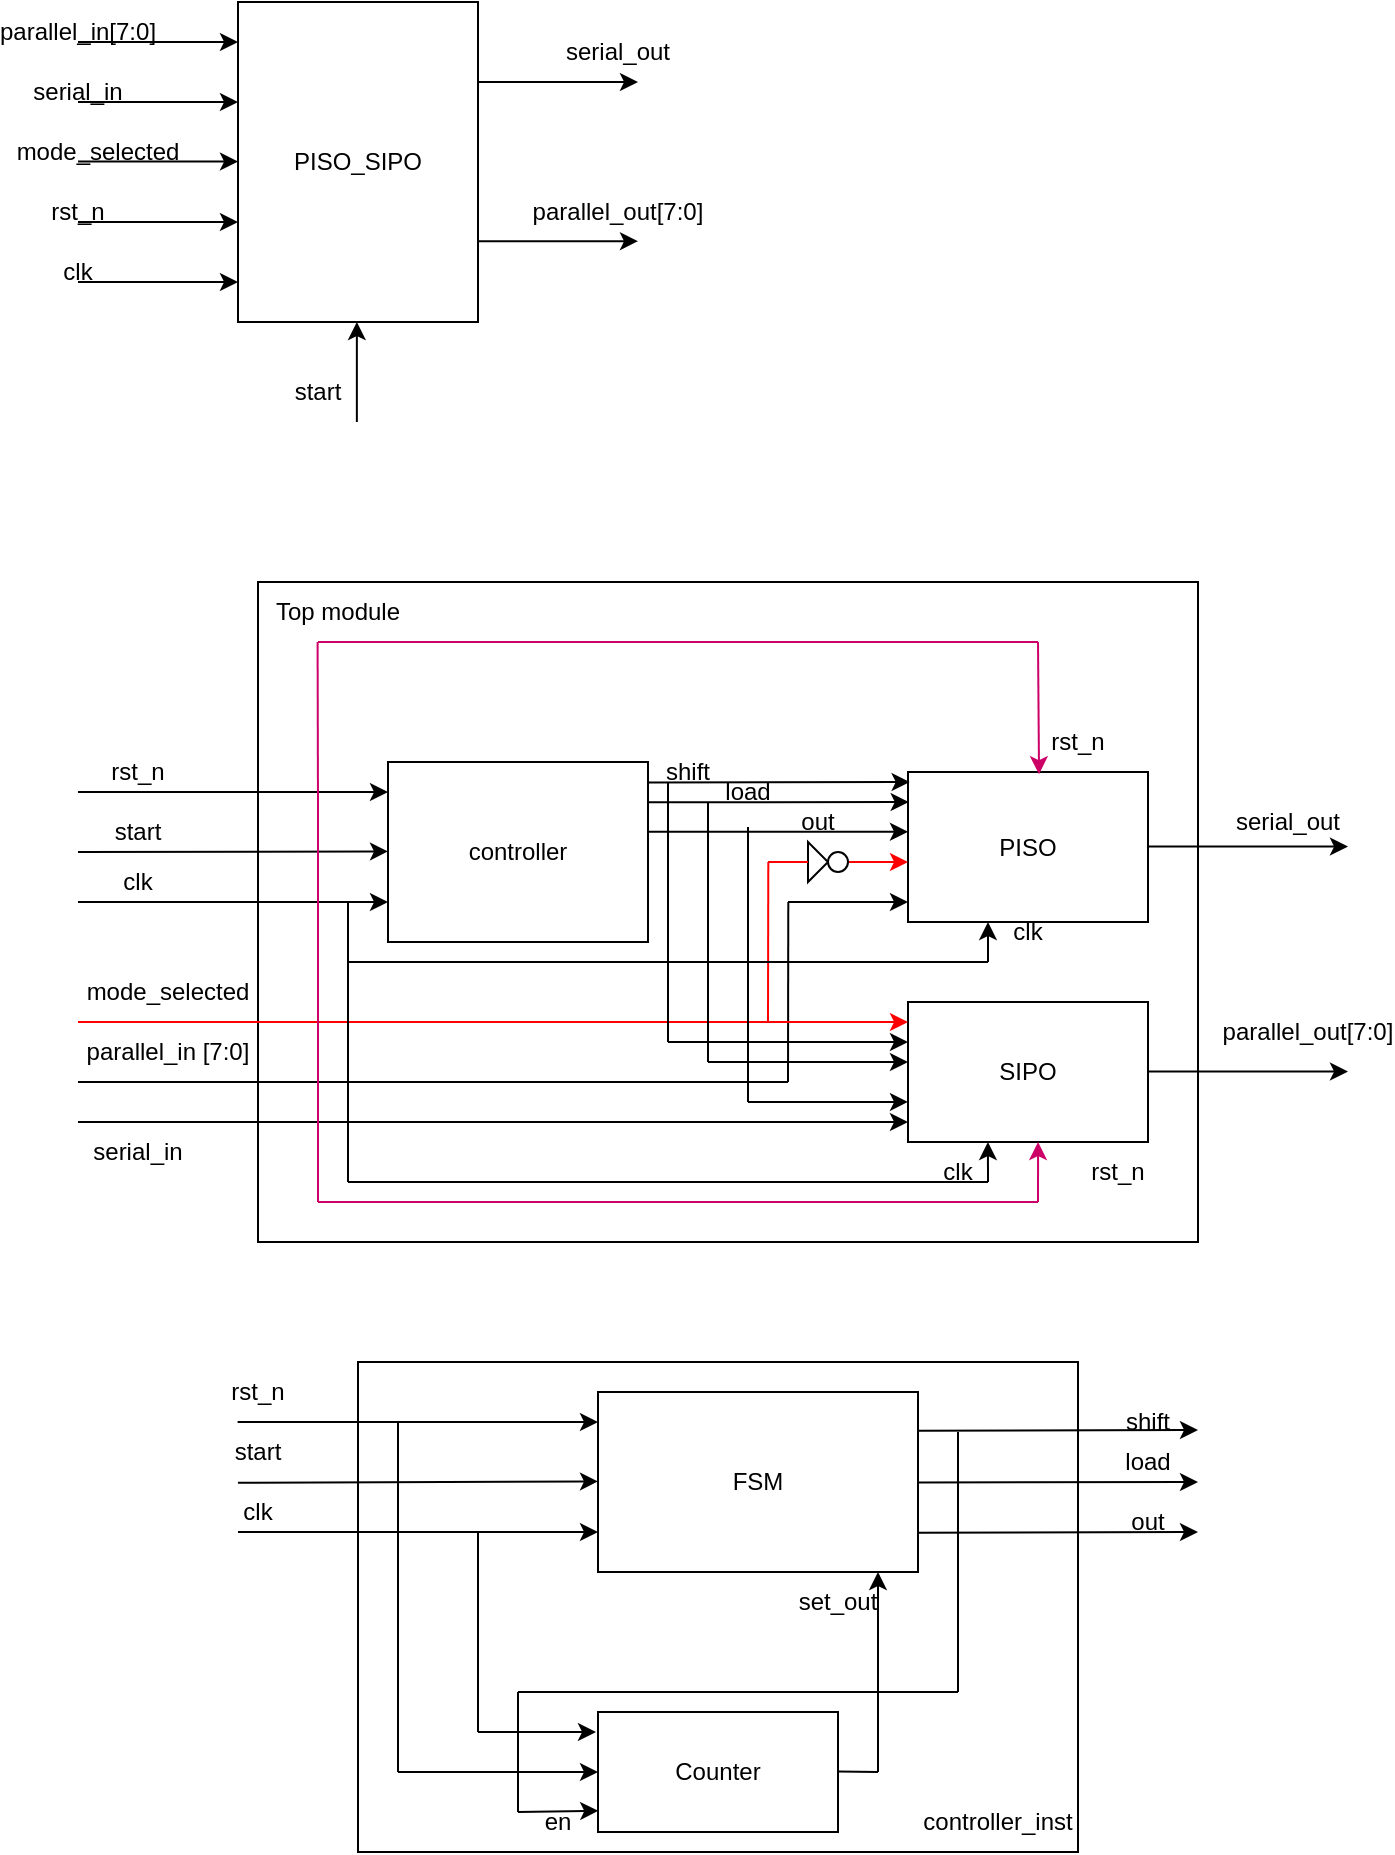<mxfile version="25.0.0" pages="4">
  <diagram name="PISO_SIPO High level block" id="x3e4SYTK-zHEvmbBZGnU">
    <mxGraphModel dx="1290" dy="557" grid="1" gridSize="10" guides="1" tooltips="1" connect="1" arrows="1" fold="1" page="1" pageScale="1" pageWidth="850" pageHeight="1100" math="0" shadow="0">
      <root>
        <mxCell id="0" />
        <mxCell id="1" parent="0" />
        <mxCell id="juC99UX528xq032Zt-fO-20" value="" style="rounded=0;whiteSpace=wrap;html=1;" parent="1" vertex="1">
          <mxGeometry x="130" y="330" width="470" height="330" as="geometry" />
        </mxCell>
        <mxCell id="87040erW9Bj3z8a65ROY-101" value="" style="rounded=0;whiteSpace=wrap;html=1;" parent="1" vertex="1">
          <mxGeometry x="180" y="720" width="360" height="245" as="geometry" />
        </mxCell>
        <mxCell id="87040erW9Bj3z8a65ROY-1" value="PISO_SIPO" style="rounded=0;whiteSpace=wrap;html=1;" parent="1" vertex="1">
          <mxGeometry x="120" y="40" width="120" height="160" as="geometry" />
        </mxCell>
        <mxCell id="87040erW9Bj3z8a65ROY-2" value="" style="endArrow=classic;html=1;rounded=0;" parent="1" edge="1">
          <mxGeometry width="50" height="50" relative="1" as="geometry">
            <mxPoint x="40" y="60" as="sourcePoint" />
            <mxPoint x="120" y="60" as="targetPoint" />
          </mxGeometry>
        </mxCell>
        <mxCell id="87040erW9Bj3z8a65ROY-3" value="" style="endArrow=classic;html=1;rounded=0;" parent="1" edge="1">
          <mxGeometry width="50" height="50" relative="1" as="geometry">
            <mxPoint x="40" y="90" as="sourcePoint" />
            <mxPoint x="120" y="90" as="targetPoint" />
          </mxGeometry>
        </mxCell>
        <mxCell id="87040erW9Bj3z8a65ROY-4" value="" style="endArrow=classic;html=1;rounded=0;" parent="1" edge="1">
          <mxGeometry width="50" height="50" relative="1" as="geometry">
            <mxPoint x="40" y="119.8" as="sourcePoint" />
            <mxPoint x="120" y="119.8" as="targetPoint" />
          </mxGeometry>
        </mxCell>
        <mxCell id="87040erW9Bj3z8a65ROY-5" value="" style="endArrow=classic;html=1;rounded=0;" parent="1" edge="1">
          <mxGeometry width="50" height="50" relative="1" as="geometry">
            <mxPoint x="40" y="150" as="sourcePoint" />
            <mxPoint x="120" y="150" as="targetPoint" />
          </mxGeometry>
        </mxCell>
        <mxCell id="87040erW9Bj3z8a65ROY-6" value="" style="endArrow=classic;html=1;rounded=0;" parent="1" edge="1">
          <mxGeometry width="50" height="50" relative="1" as="geometry">
            <mxPoint x="40" y="180" as="sourcePoint" />
            <mxPoint x="120" y="180" as="targetPoint" />
          </mxGeometry>
        </mxCell>
        <mxCell id="87040erW9Bj3z8a65ROY-7" value="clk" style="text;strokeColor=none;align=center;fillColor=none;html=1;verticalAlign=middle;whiteSpace=wrap;rounded=0;" parent="1" vertex="1">
          <mxGeometry x="10" y="160" width="60" height="30" as="geometry" />
        </mxCell>
        <mxCell id="87040erW9Bj3z8a65ROY-9" value="rst_n" style="text;strokeColor=none;align=center;fillColor=none;html=1;verticalAlign=middle;whiteSpace=wrap;rounded=0;" parent="1" vertex="1">
          <mxGeometry x="10" y="130" width="60" height="30" as="geometry" />
        </mxCell>
        <mxCell id="87040erW9Bj3z8a65ROY-10" value="mode_selected" style="text;strokeColor=none;align=center;fillColor=none;html=1;verticalAlign=middle;whiteSpace=wrap;rounded=0;" parent="1" vertex="1">
          <mxGeometry x="20" y="100" width="60" height="30" as="geometry" />
        </mxCell>
        <mxCell id="87040erW9Bj3z8a65ROY-11" value="serial_in" style="text;strokeColor=none;align=center;fillColor=none;html=1;verticalAlign=middle;whiteSpace=wrap;rounded=0;" parent="1" vertex="1">
          <mxGeometry x="10" y="70" width="60" height="30" as="geometry" />
        </mxCell>
        <mxCell id="87040erW9Bj3z8a65ROY-12" value="parallel_in[7:0]" style="text;strokeColor=none;align=center;fillColor=none;html=1;verticalAlign=middle;whiteSpace=wrap;rounded=0;" parent="1" vertex="1">
          <mxGeometry x="10" y="40" width="60" height="30" as="geometry" />
        </mxCell>
        <mxCell id="87040erW9Bj3z8a65ROY-13" value="" style="endArrow=classic;html=1;rounded=0;" parent="1" edge="1">
          <mxGeometry width="50" height="50" relative="1" as="geometry">
            <mxPoint x="240" y="80" as="sourcePoint" />
            <mxPoint x="320" y="80" as="targetPoint" />
          </mxGeometry>
        </mxCell>
        <mxCell id="87040erW9Bj3z8a65ROY-15" value="" style="endArrow=classic;html=1;rounded=0;" parent="1" edge="1">
          <mxGeometry width="50" height="50" relative="1" as="geometry">
            <mxPoint x="240" y="159.6" as="sourcePoint" />
            <mxPoint x="320" y="159.6" as="targetPoint" />
          </mxGeometry>
        </mxCell>
        <mxCell id="87040erW9Bj3z8a65ROY-16" value="serial_out" style="text;strokeColor=none;align=center;fillColor=none;html=1;verticalAlign=middle;whiteSpace=wrap;rounded=0;" parent="1" vertex="1">
          <mxGeometry x="280" y="50" width="60" height="30" as="geometry" />
        </mxCell>
        <mxCell id="87040erW9Bj3z8a65ROY-17" value="parallel_out[7:0]" style="text;strokeColor=none;align=center;fillColor=none;html=1;verticalAlign=middle;whiteSpace=wrap;rounded=0;" parent="1" vertex="1">
          <mxGeometry x="280" y="130" width="60" height="30" as="geometry" />
        </mxCell>
        <mxCell id="87040erW9Bj3z8a65ROY-19" value="controller" style="rounded=0;whiteSpace=wrap;html=1;" parent="1" vertex="1">
          <mxGeometry x="195" y="420" width="130" height="90" as="geometry" />
        </mxCell>
        <mxCell id="87040erW9Bj3z8a65ROY-20" value="" style="endArrow=classic;html=1;rounded=0;" parent="1" edge="1">
          <mxGeometry width="50" height="50" relative="1" as="geometry">
            <mxPoint x="40" y="435" as="sourcePoint" />
            <mxPoint x="195" y="435" as="targetPoint" />
          </mxGeometry>
        </mxCell>
        <mxCell id="87040erW9Bj3z8a65ROY-21" value="rst_n" style="text;strokeColor=none;align=center;fillColor=none;html=1;verticalAlign=middle;whiteSpace=wrap;rounded=0;" parent="1" vertex="1">
          <mxGeometry x="40" y="410" width="60" height="30" as="geometry" />
        </mxCell>
        <mxCell id="87040erW9Bj3z8a65ROY-22" value="" style="endArrow=classic;html=1;rounded=0;" parent="1" edge="1">
          <mxGeometry width="50" height="50" relative="1" as="geometry">
            <mxPoint x="179.43" y="250" as="sourcePoint" />
            <mxPoint x="179.43" y="200" as="targetPoint" />
          </mxGeometry>
        </mxCell>
        <mxCell id="87040erW9Bj3z8a65ROY-23" value="start" style="text;strokeColor=none;align=center;fillColor=none;html=1;verticalAlign=middle;whiteSpace=wrap;rounded=0;" parent="1" vertex="1">
          <mxGeometry x="130" y="220" width="60" height="30" as="geometry" />
        </mxCell>
        <mxCell id="87040erW9Bj3z8a65ROY-24" value="" style="endArrow=classic;html=1;rounded=0;" parent="1" edge="1">
          <mxGeometry width="50" height="50" relative="1" as="geometry">
            <mxPoint x="40" y="465" as="sourcePoint" />
            <mxPoint x="195" y="464.71" as="targetPoint" />
          </mxGeometry>
        </mxCell>
        <mxCell id="87040erW9Bj3z8a65ROY-25" value="start" style="text;strokeColor=none;align=center;fillColor=none;html=1;verticalAlign=middle;whiteSpace=wrap;rounded=0;" parent="1" vertex="1">
          <mxGeometry x="40" y="440" width="60" height="30" as="geometry" />
        </mxCell>
        <mxCell id="87040erW9Bj3z8a65ROY-26" value="" style="endArrow=classic;html=1;rounded=0;" parent="1" edge="1">
          <mxGeometry width="50" height="50" relative="1" as="geometry">
            <mxPoint x="40" y="490" as="sourcePoint" />
            <mxPoint x="195" y="490" as="targetPoint" />
          </mxGeometry>
        </mxCell>
        <mxCell id="87040erW9Bj3z8a65ROY-27" value="clk" style="text;strokeColor=none;align=center;fillColor=none;html=1;verticalAlign=middle;whiteSpace=wrap;rounded=0;" parent="1" vertex="1">
          <mxGeometry x="40" y="465" width="60" height="30" as="geometry" />
        </mxCell>
        <mxCell id="87040erW9Bj3z8a65ROY-28" value="SIPO" style="rounded=0;whiteSpace=wrap;html=1;" parent="1" vertex="1">
          <mxGeometry x="455" y="540" width="120" height="70" as="geometry" />
        </mxCell>
        <mxCell id="87040erW9Bj3z8a65ROY-30" value="PISO" style="rounded=0;whiteSpace=wrap;html=1;" parent="1" vertex="1">
          <mxGeometry x="455" y="425" width="120" height="75" as="geometry" />
        </mxCell>
        <mxCell id="87040erW9Bj3z8a65ROY-31" value="" style="endArrow=classic;html=1;rounded=0;" parent="1" edge="1">
          <mxGeometry width="50" height="50" relative="1" as="geometry">
            <mxPoint x="575" y="462.3" as="sourcePoint" />
            <mxPoint x="675" y="462.3" as="targetPoint" />
          </mxGeometry>
        </mxCell>
        <mxCell id="87040erW9Bj3z8a65ROY-33" value="" style="endArrow=classic;html=1;rounded=0;" parent="1" edge="1">
          <mxGeometry width="50" height="50" relative="1" as="geometry">
            <mxPoint x="575" y="574.8" as="sourcePoint" />
            <mxPoint x="675" y="574.8" as="targetPoint" />
          </mxGeometry>
        </mxCell>
        <mxCell id="87040erW9Bj3z8a65ROY-37" value="" style="endArrow=classic;html=1;rounded=0;entryX=0.007;entryY=0.197;entryDx=0;entryDy=0;entryPerimeter=0;" parent="1" edge="1">
          <mxGeometry width="50" height="50" relative="1" as="geometry">
            <mxPoint x="325" y="430.23" as="sourcePoint" />
            <mxPoint x="455.84" y="430.005" as="targetPoint" />
          </mxGeometry>
        </mxCell>
        <mxCell id="87040erW9Bj3z8a65ROY-38" value="" style="endArrow=classic;html=1;rounded=0;entryX=0.003;entryY=0.395;entryDx=0;entryDy=0;entryPerimeter=0;" parent="1" edge="1">
          <mxGeometry width="50" height="50" relative="1" as="geometry">
            <mxPoint x="325" y="440.18" as="sourcePoint" />
            <mxPoint x="455.36" y="440.005" as="targetPoint" />
          </mxGeometry>
        </mxCell>
        <mxCell id="87040erW9Bj3z8a65ROY-39" value="" style="endArrow=classic;html=1;rounded=0;" parent="1" edge="1">
          <mxGeometry width="50" height="50" relative="1" as="geometry">
            <mxPoint x="325" y="454.9" as="sourcePoint" />
            <mxPoint x="455" y="454.9" as="targetPoint" />
          </mxGeometry>
        </mxCell>
        <mxCell id="87040erW9Bj3z8a65ROY-40" value="" style="endArrow=classic;html=1;rounded=0;" parent="1" edge="1">
          <mxGeometry width="50" height="50" relative="1" as="geometry">
            <mxPoint x="395" y="490" as="sourcePoint" />
            <mxPoint x="455" y="490" as="targetPoint" />
          </mxGeometry>
        </mxCell>
        <mxCell id="87040erW9Bj3z8a65ROY-41" value="" style="endArrow=none;html=1;rounded=0;" parent="1" edge="1">
          <mxGeometry width="50" height="50" relative="1" as="geometry">
            <mxPoint x="395" y="580" as="sourcePoint" />
            <mxPoint x="395.15" y="490.04" as="targetPoint" />
          </mxGeometry>
        </mxCell>
        <mxCell id="87040erW9Bj3z8a65ROY-42" value="" style="endArrow=classic;html=1;rounded=0;strokeColor=#FF0000;" parent="1" edge="1">
          <mxGeometry width="50" height="50" relative="1" as="geometry">
            <mxPoint x="425" y="470" as="sourcePoint" />
            <mxPoint x="455" y="470" as="targetPoint" />
          </mxGeometry>
        </mxCell>
        <mxCell id="87040erW9Bj3z8a65ROY-43" value="" style="triangle;whiteSpace=wrap;html=1;" parent="1" vertex="1">
          <mxGeometry x="405" y="460" width="10" height="20" as="geometry" />
        </mxCell>
        <mxCell id="87040erW9Bj3z8a65ROY-44" value="" style="ellipse;whiteSpace=wrap;html=1;aspect=fixed;" parent="1" vertex="1">
          <mxGeometry x="415" y="465" width="10" height="10" as="geometry" />
        </mxCell>
        <mxCell id="87040erW9Bj3z8a65ROY-45" value="" style="endArrow=none;html=1;rounded=0;strokeColor=#FF0000;" parent="1" edge="1">
          <mxGeometry width="50" height="50" relative="1" as="geometry">
            <mxPoint x="385" y="470" as="sourcePoint" />
            <mxPoint x="405" y="470" as="targetPoint" />
          </mxGeometry>
        </mxCell>
        <mxCell id="87040erW9Bj3z8a65ROY-46" value="" style="endArrow=none;html=1;rounded=0;strokeColor=#FF0000;" parent="1" edge="1">
          <mxGeometry width="50" height="50" relative="1" as="geometry">
            <mxPoint x="385" y="550" as="sourcePoint" />
            <mxPoint x="385.15" y="470" as="targetPoint" />
          </mxGeometry>
        </mxCell>
        <mxCell id="87040erW9Bj3z8a65ROY-47" value="" style="endArrow=classic;html=1;rounded=0;entryX=0;entryY=0.143;entryDx=0;entryDy=0;entryPerimeter=0;strokeColor=#FF0000;" parent="1" target="87040erW9Bj3z8a65ROY-28" edge="1">
          <mxGeometry width="50" height="50" relative="1" as="geometry">
            <mxPoint x="375" y="550" as="sourcePoint" />
            <mxPoint x="415" y="550" as="targetPoint" />
          </mxGeometry>
        </mxCell>
        <mxCell id="87040erW9Bj3z8a65ROY-48" value="" style="endArrow=none;html=1;rounded=0;exitX=0;exitY=1;exitDx=0;exitDy=0;" parent="1" source="87040erW9Bj3z8a65ROY-66" edge="1">
          <mxGeometry width="50" height="50" relative="1" as="geometry">
            <mxPoint x="95" y="580" as="sourcePoint" />
            <mxPoint x="395" y="580" as="targetPoint" />
          </mxGeometry>
        </mxCell>
        <mxCell id="87040erW9Bj3z8a65ROY-50" value="" style="endArrow=none;html=1;rounded=0;strokeColor=#FF0000;exitX=0;exitY=0;exitDx=0;exitDy=0;" parent="1" source="87040erW9Bj3z8a65ROY-66" edge="1">
          <mxGeometry width="50" height="50" relative="1" as="geometry">
            <mxPoint x="115" y="550" as="sourcePoint" />
            <mxPoint x="375" y="550" as="targetPoint" />
          </mxGeometry>
        </mxCell>
        <mxCell id="87040erW9Bj3z8a65ROY-51" value="" style="endArrow=none;html=1;rounded=0;" parent="1" edge="1">
          <mxGeometry width="50" height="50" relative="1" as="geometry">
            <mxPoint x="335" y="560" as="sourcePoint" />
            <mxPoint x="335" y="430" as="targetPoint" />
          </mxGeometry>
        </mxCell>
        <mxCell id="87040erW9Bj3z8a65ROY-52" value="" style="endArrow=classic;html=1;rounded=0;entryX=0;entryY=0.286;entryDx=0;entryDy=0;entryPerimeter=0;" parent="1" target="87040erW9Bj3z8a65ROY-28" edge="1">
          <mxGeometry width="50" height="50" relative="1" as="geometry">
            <mxPoint x="335" y="560" as="sourcePoint" />
            <mxPoint x="405" y="560" as="targetPoint" />
          </mxGeometry>
        </mxCell>
        <mxCell id="87040erW9Bj3z8a65ROY-53" value="" style="endArrow=none;html=1;rounded=0;" parent="1" edge="1">
          <mxGeometry width="50" height="50" relative="1" as="geometry">
            <mxPoint x="355" y="570" as="sourcePoint" />
            <mxPoint x="355" y="440" as="targetPoint" />
          </mxGeometry>
        </mxCell>
        <mxCell id="87040erW9Bj3z8a65ROY-55" value="" style="endArrow=classic;html=1;rounded=0;" parent="1" edge="1">
          <mxGeometry width="50" height="50" relative="1" as="geometry">
            <mxPoint x="355" y="570" as="sourcePoint" />
            <mxPoint x="455" y="570" as="targetPoint" />
          </mxGeometry>
        </mxCell>
        <mxCell id="87040erW9Bj3z8a65ROY-56" value="" style="endArrow=none;html=1;rounded=0;" parent="1" edge="1">
          <mxGeometry width="50" height="50" relative="1" as="geometry">
            <mxPoint x="375" y="590" as="sourcePoint" />
            <mxPoint x="375" y="452.5" as="targetPoint" />
          </mxGeometry>
        </mxCell>
        <mxCell id="87040erW9Bj3z8a65ROY-57" value="" style="endArrow=classic;html=1;rounded=0;entryX=0;entryY=0.714;entryDx=0;entryDy=0;entryPerimeter=0;" parent="1" target="87040erW9Bj3z8a65ROY-28" edge="1">
          <mxGeometry width="50" height="50" relative="1" as="geometry">
            <mxPoint x="375" y="590" as="sourcePoint" />
            <mxPoint x="425" y="540" as="targetPoint" />
          </mxGeometry>
        </mxCell>
        <mxCell id="87040erW9Bj3z8a65ROY-58" value="" style="endArrow=classic;html=1;rounded=0;" parent="1" edge="1">
          <mxGeometry width="50" height="50" relative="1" as="geometry">
            <mxPoint x="40" y="600" as="sourcePoint" />
            <mxPoint x="455" y="600" as="targetPoint" />
          </mxGeometry>
        </mxCell>
        <mxCell id="87040erW9Bj3z8a65ROY-59" value="shift" style="text;strokeColor=none;align=center;fillColor=none;html=1;verticalAlign=middle;whiteSpace=wrap;rounded=0;" parent="1" vertex="1">
          <mxGeometry x="315" y="410" width="60" height="30" as="geometry" />
        </mxCell>
        <mxCell id="87040erW9Bj3z8a65ROY-60" value="load" style="text;strokeColor=none;align=center;fillColor=none;html=1;verticalAlign=middle;whiteSpace=wrap;rounded=0;" parent="1" vertex="1">
          <mxGeometry x="345" y="420" width="60" height="30" as="geometry" />
        </mxCell>
        <mxCell id="87040erW9Bj3z8a65ROY-61" value="out" style="text;strokeColor=none;align=center;fillColor=none;html=1;verticalAlign=middle;whiteSpace=wrap;rounded=0;" parent="1" vertex="1">
          <mxGeometry x="380" y="435" width="60" height="30" as="geometry" />
        </mxCell>
        <mxCell id="87040erW9Bj3z8a65ROY-64" value="mode_selected" style="text;strokeColor=none;align=center;fillColor=none;html=1;verticalAlign=middle;whiteSpace=wrap;rounded=0;" parent="1" vertex="1">
          <mxGeometry x="55" y="520" width="60" height="30" as="geometry" />
        </mxCell>
        <mxCell id="87040erW9Bj3z8a65ROY-66" value="parallel_in [7:0]" style="text;strokeColor=none;align=center;fillColor=none;html=1;verticalAlign=middle;whiteSpace=wrap;rounded=0;" parent="1" vertex="1">
          <mxGeometry x="40" y="550" width="90" height="30" as="geometry" />
        </mxCell>
        <mxCell id="87040erW9Bj3z8a65ROY-67" value="serial_in" style="text;strokeColor=none;align=center;fillColor=none;html=1;verticalAlign=middle;whiteSpace=wrap;rounded=0;" parent="1" vertex="1">
          <mxGeometry x="40" y="600" width="60" height="30" as="geometry" />
        </mxCell>
        <mxCell id="87040erW9Bj3z8a65ROY-68" value="serial_out" style="text;strokeColor=none;align=center;fillColor=none;html=1;verticalAlign=middle;whiteSpace=wrap;rounded=0;" parent="1" vertex="1">
          <mxGeometry x="615" y="435" width="60" height="30" as="geometry" />
        </mxCell>
        <mxCell id="87040erW9Bj3z8a65ROY-69" value="parallel_out[7:0]" style="text;strokeColor=none;align=center;fillColor=none;html=1;verticalAlign=middle;whiteSpace=wrap;rounded=0;" parent="1" vertex="1">
          <mxGeometry x="625" y="540" width="60" height="30" as="geometry" />
        </mxCell>
        <mxCell id="87040erW9Bj3z8a65ROY-70" value="Top module" style="text;strokeColor=none;align=center;fillColor=none;html=1;verticalAlign=middle;whiteSpace=wrap;rounded=0;" parent="1" vertex="1">
          <mxGeometry x="130" y="330" width="80" height="30" as="geometry" />
        </mxCell>
        <mxCell id="87040erW9Bj3z8a65ROY-71" value="FSM" style="rounded=0;whiteSpace=wrap;html=1;" parent="1" vertex="1">
          <mxGeometry x="300" y="735" width="160" height="90" as="geometry" />
        </mxCell>
        <mxCell id="87040erW9Bj3z8a65ROY-72" value="Counter" style="rounded=0;whiteSpace=wrap;html=1;" parent="1" vertex="1">
          <mxGeometry x="300" y="895" width="120" height="60" as="geometry" />
        </mxCell>
        <mxCell id="87040erW9Bj3z8a65ROY-73" value="" style="endArrow=classic;html=1;rounded=0;exitX=0.33;exitY=0.001;exitDx=0;exitDy=0;exitPerimeter=0;" parent="1" source="87040erW9Bj3z8a65ROY-81" edge="1">
          <mxGeometry width="50" height="50" relative="1" as="geometry">
            <mxPoint x="160" y="750" as="sourcePoint" />
            <mxPoint x="300" y="750" as="targetPoint" />
          </mxGeometry>
        </mxCell>
        <mxCell id="87040erW9Bj3z8a65ROY-74" value="rst_n" style="text;strokeColor=none;align=center;fillColor=none;html=1;verticalAlign=middle;whiteSpace=wrap;rounded=0;" parent="1" vertex="1">
          <mxGeometry x="100" y="720" width="60" height="30" as="geometry" />
        </mxCell>
        <mxCell id="87040erW9Bj3z8a65ROY-75" value="" style="endArrow=classic;html=1;rounded=0;exitX=0.333;exitY=0.014;exitDx=0;exitDy=0;exitPerimeter=0;" parent="1" source="87040erW9Bj3z8a65ROY-82" edge="1">
          <mxGeometry width="50" height="50" relative="1" as="geometry">
            <mxPoint x="160.54" y="779.6" as="sourcePoint" />
            <mxPoint x="300" y="779.71" as="targetPoint" />
          </mxGeometry>
        </mxCell>
        <mxCell id="87040erW9Bj3z8a65ROY-77" value="" style="endArrow=classic;html=1;rounded=0;" parent="1" edge="1">
          <mxGeometry width="50" height="50" relative="1" as="geometry">
            <mxPoint x="120" y="805" as="sourcePoint" />
            <mxPoint x="300" y="805" as="targetPoint" />
          </mxGeometry>
        </mxCell>
        <mxCell id="87040erW9Bj3z8a65ROY-79" value="" style="endArrow=none;html=1;rounded=0;" parent="1" edge="1">
          <mxGeometry width="50" height="50" relative="1" as="geometry">
            <mxPoint x="240" y="905" as="sourcePoint" />
            <mxPoint x="240" y="805" as="targetPoint" />
          </mxGeometry>
        </mxCell>
        <mxCell id="87040erW9Bj3z8a65ROY-80" value="" style="endArrow=classic;html=1;rounded=0;" parent="1" edge="1">
          <mxGeometry width="50" height="50" relative="1" as="geometry">
            <mxPoint x="240" y="905" as="sourcePoint" />
            <mxPoint x="299" y="905" as="targetPoint" />
          </mxGeometry>
        </mxCell>
        <mxCell id="87040erW9Bj3z8a65ROY-81" value="start" style="text;strokeColor=none;align=center;fillColor=none;html=1;verticalAlign=middle;whiteSpace=wrap;rounded=0;" parent="1" vertex="1">
          <mxGeometry x="100" y="750" width="60" height="30" as="geometry" />
        </mxCell>
        <mxCell id="87040erW9Bj3z8a65ROY-82" value="clk" style="text;strokeColor=none;align=center;fillColor=none;html=1;verticalAlign=middle;whiteSpace=wrap;rounded=0;" parent="1" vertex="1">
          <mxGeometry x="100" y="780" width="60" height="30" as="geometry" />
        </mxCell>
        <mxCell id="87040erW9Bj3z8a65ROY-83" value="" style="endArrow=none;html=1;rounded=0;" parent="1" edge="1">
          <mxGeometry width="50" height="50" relative="1" as="geometry">
            <mxPoint x="200" y="925" as="sourcePoint" />
            <mxPoint x="200" y="750" as="targetPoint" />
          </mxGeometry>
        </mxCell>
        <mxCell id="87040erW9Bj3z8a65ROY-84" value="" style="endArrow=classic;html=1;rounded=0;entryX=0;entryY=0.5;entryDx=0;entryDy=0;" parent="1" target="87040erW9Bj3z8a65ROY-72" edge="1">
          <mxGeometry width="50" height="50" relative="1" as="geometry">
            <mxPoint x="200" y="925" as="sourcePoint" />
            <mxPoint x="250" y="875" as="targetPoint" />
          </mxGeometry>
        </mxCell>
        <mxCell id="87040erW9Bj3z8a65ROY-85" value="" style="endArrow=classic;html=1;rounded=0;" parent="1" edge="1">
          <mxGeometry width="50" height="50" relative="1" as="geometry">
            <mxPoint x="460" y="754.43" as="sourcePoint" />
            <mxPoint x="600" y="754" as="targetPoint" />
          </mxGeometry>
        </mxCell>
        <mxCell id="87040erW9Bj3z8a65ROY-86" value="" style="endArrow=classic;html=1;rounded=0;" parent="1" edge="1">
          <mxGeometry width="50" height="50" relative="1" as="geometry">
            <mxPoint x="460" y="780.22" as="sourcePoint" />
            <mxPoint x="600" y="780" as="targetPoint" />
          </mxGeometry>
        </mxCell>
        <mxCell id="87040erW9Bj3z8a65ROY-87" value="" style="endArrow=classic;html=1;rounded=0;" parent="1" edge="1">
          <mxGeometry width="50" height="50" relative="1" as="geometry">
            <mxPoint x="460" y="805.43" as="sourcePoint" />
            <mxPoint x="600" y="805" as="targetPoint" />
          </mxGeometry>
        </mxCell>
        <mxCell id="87040erW9Bj3z8a65ROY-88" value="shift" style="text;strokeColor=none;align=center;fillColor=none;html=1;verticalAlign=middle;whiteSpace=wrap;rounded=0;" parent="1" vertex="1">
          <mxGeometry x="545" y="735" width="60" height="30" as="geometry" />
        </mxCell>
        <mxCell id="87040erW9Bj3z8a65ROY-89" value="load" style="text;strokeColor=none;align=center;fillColor=none;html=1;verticalAlign=middle;whiteSpace=wrap;rounded=0;" parent="1" vertex="1">
          <mxGeometry x="545" y="755" width="60" height="30" as="geometry" />
        </mxCell>
        <mxCell id="87040erW9Bj3z8a65ROY-90" value="out" style="text;strokeColor=none;align=center;fillColor=none;html=1;verticalAlign=middle;whiteSpace=wrap;rounded=0;" parent="1" vertex="1">
          <mxGeometry x="545" y="785" width="60" height="30" as="geometry" />
        </mxCell>
        <mxCell id="87040erW9Bj3z8a65ROY-91" value="" style="endArrow=none;html=1;rounded=0;" parent="1" edge="1">
          <mxGeometry width="50" height="50" relative="1" as="geometry">
            <mxPoint x="480" y="885" as="sourcePoint" />
            <mxPoint x="480" y="755" as="targetPoint" />
          </mxGeometry>
        </mxCell>
        <mxCell id="87040erW9Bj3z8a65ROY-92" value="" style="endArrow=none;html=1;rounded=0;" parent="1" edge="1">
          <mxGeometry width="50" height="50" relative="1" as="geometry">
            <mxPoint x="260" y="885" as="sourcePoint" />
            <mxPoint x="480" y="885" as="targetPoint" />
          </mxGeometry>
        </mxCell>
        <mxCell id="87040erW9Bj3z8a65ROY-93" value="" style="endArrow=none;html=1;rounded=0;" parent="1" edge="1">
          <mxGeometry width="50" height="50" relative="1" as="geometry">
            <mxPoint x="260" y="945" as="sourcePoint" />
            <mxPoint x="260" y="885" as="targetPoint" />
          </mxGeometry>
        </mxCell>
        <mxCell id="87040erW9Bj3z8a65ROY-94" value="" style="endArrow=classic;html=1;rounded=0;entryX=0.001;entryY=0.823;entryDx=0;entryDy=0;entryPerimeter=0;" parent="1" target="87040erW9Bj3z8a65ROY-72" edge="1">
          <mxGeometry width="50" height="50" relative="1" as="geometry">
            <mxPoint x="260" y="945" as="sourcePoint" />
            <mxPoint x="310" y="895" as="targetPoint" />
          </mxGeometry>
        </mxCell>
        <mxCell id="87040erW9Bj3z8a65ROY-95" value="en" style="text;strokeColor=none;align=center;fillColor=none;html=1;verticalAlign=middle;whiteSpace=wrap;rounded=0;" parent="1" vertex="1">
          <mxGeometry x="250" y="935" width="60" height="30" as="geometry" />
        </mxCell>
        <mxCell id="87040erW9Bj3z8a65ROY-98" value="" style="endArrow=none;html=1;rounded=0;" parent="1" edge="1">
          <mxGeometry width="50" height="50" relative="1" as="geometry">
            <mxPoint x="420" y="924.8" as="sourcePoint" />
            <mxPoint x="440" y="925" as="targetPoint" />
          </mxGeometry>
        </mxCell>
        <mxCell id="87040erW9Bj3z8a65ROY-99" value="" style="endArrow=classic;html=1;rounded=0;entryX=0.875;entryY=1;entryDx=0;entryDy=0;entryPerimeter=0;" parent="1" target="87040erW9Bj3z8a65ROY-71" edge="1">
          <mxGeometry width="50" height="50" relative="1" as="geometry">
            <mxPoint x="440" y="925" as="sourcePoint" />
            <mxPoint x="490" y="875" as="targetPoint" />
          </mxGeometry>
        </mxCell>
        <mxCell id="87040erW9Bj3z8a65ROY-100" value="set_out" style="text;strokeColor=none;align=center;fillColor=none;html=1;verticalAlign=middle;whiteSpace=wrap;rounded=0;" parent="1" vertex="1">
          <mxGeometry x="390" y="825" width="60" height="30" as="geometry" />
        </mxCell>
        <mxCell id="87040erW9Bj3z8a65ROY-102" value="controller_inst" style="text;strokeColor=none;align=center;fillColor=none;html=1;verticalAlign=middle;whiteSpace=wrap;rounded=0;" parent="1" vertex="1">
          <mxGeometry x="470" y="935" width="60" height="30" as="geometry" />
        </mxCell>
        <mxCell id="juC99UX528xq032Zt-fO-3" value="" style="endArrow=classic;html=1;rounded=0;" parent="1" edge="1">
          <mxGeometry width="50" height="50" relative="1" as="geometry">
            <mxPoint x="495" y="520" as="sourcePoint" />
            <mxPoint x="495" y="500" as="targetPoint" />
          </mxGeometry>
        </mxCell>
        <mxCell id="juC99UX528xq032Zt-fO-4" value="" style="endArrow=none;html=1;rounded=0;" parent="1" edge="1">
          <mxGeometry width="50" height="50" relative="1" as="geometry">
            <mxPoint x="175" y="520" as="sourcePoint" />
            <mxPoint x="175" y="490" as="targetPoint" />
          </mxGeometry>
        </mxCell>
        <mxCell id="juC99UX528xq032Zt-fO-5" value="" style="endArrow=none;html=1;rounded=0;" parent="1" edge="1">
          <mxGeometry width="50" height="50" relative="1" as="geometry">
            <mxPoint x="175" y="520" as="sourcePoint" />
            <mxPoint x="495" y="520" as="targetPoint" />
          </mxGeometry>
        </mxCell>
        <mxCell id="juC99UX528xq032Zt-fO-6" value="" style="endArrow=none;html=1;rounded=0;" parent="1" edge="1">
          <mxGeometry width="50" height="50" relative="1" as="geometry">
            <mxPoint x="175" y="630" as="sourcePoint" />
            <mxPoint x="175" y="520" as="targetPoint" />
          </mxGeometry>
        </mxCell>
        <mxCell id="juC99UX528xq032Zt-fO-7" value="" style="endArrow=none;html=1;rounded=0;" parent="1" edge="1">
          <mxGeometry width="50" height="50" relative="1" as="geometry">
            <mxPoint x="175" y="630" as="sourcePoint" />
            <mxPoint x="495" y="630" as="targetPoint" />
          </mxGeometry>
        </mxCell>
        <mxCell id="juC99UX528xq032Zt-fO-8" value="" style="endArrow=classic;html=1;rounded=0;entryX=0.333;entryY=1;entryDx=0;entryDy=0;entryPerimeter=0;" parent="1" target="87040erW9Bj3z8a65ROY-28" edge="1">
          <mxGeometry width="50" height="50" relative="1" as="geometry">
            <mxPoint x="495" y="630" as="sourcePoint" />
            <mxPoint x="545" y="580" as="targetPoint" />
          </mxGeometry>
        </mxCell>
        <mxCell id="juC99UX528xq032Zt-fO-9" value="clk" style="text;strokeColor=none;align=center;fillColor=none;html=1;verticalAlign=middle;whiteSpace=wrap;rounded=0;" parent="1" vertex="1">
          <mxGeometry x="485" y="490" width="60" height="30" as="geometry" />
        </mxCell>
        <mxCell id="juC99UX528xq032Zt-fO-10" value="clk" style="text;strokeColor=none;align=center;fillColor=none;html=1;verticalAlign=middle;whiteSpace=wrap;rounded=0;" parent="1" vertex="1">
          <mxGeometry x="450" y="610" width="60" height="30" as="geometry" />
        </mxCell>
        <mxCell id="juC99UX528xq032Zt-fO-12" value="" style="endArrow=none;html=1;rounded=0;strokeColor=#CC0066;" parent="1" edge="1">
          <mxGeometry width="50" height="50" relative="1" as="geometry">
            <mxPoint x="159.97" y="435" as="sourcePoint" />
            <mxPoint x="159.8" y="360" as="targetPoint" />
          </mxGeometry>
        </mxCell>
        <mxCell id="juC99UX528xq032Zt-fO-13" value="" style="endArrow=none;html=1;rounded=0;strokeColor=#CC0066;" parent="1" edge="1">
          <mxGeometry width="50" height="50" relative="1" as="geometry">
            <mxPoint x="160" y="360" as="sourcePoint" />
            <mxPoint x="520" y="360" as="targetPoint" />
          </mxGeometry>
        </mxCell>
        <mxCell id="juC99UX528xq032Zt-fO-14" value="" style="endArrow=classic;html=1;rounded=0;entryX=0.546;entryY=0.015;entryDx=0;entryDy=0;entryPerimeter=0;strokeColor=#CC0066;" parent="1" target="87040erW9Bj3z8a65ROY-30" edge="1">
          <mxGeometry width="50" height="50" relative="1" as="geometry">
            <mxPoint x="520" y="360" as="sourcePoint" />
            <mxPoint x="570" y="310" as="targetPoint" />
          </mxGeometry>
        </mxCell>
        <mxCell id="juC99UX528xq032Zt-fO-15" value="rst_n" style="text;strokeColor=none;align=center;fillColor=none;html=1;verticalAlign=middle;whiteSpace=wrap;rounded=0;" parent="1" vertex="1">
          <mxGeometry x="510" y="395" width="60" height="30" as="geometry" />
        </mxCell>
        <mxCell id="juC99UX528xq032Zt-fO-16" value="" style="endArrow=none;html=1;rounded=0;strokeColor=#CC0066;" parent="1" edge="1">
          <mxGeometry width="50" height="50" relative="1" as="geometry">
            <mxPoint x="160" y="640" as="sourcePoint" />
            <mxPoint x="160" y="435" as="targetPoint" />
          </mxGeometry>
        </mxCell>
        <mxCell id="juC99UX528xq032Zt-fO-17" value="" style="endArrow=none;html=1;rounded=0;strokeColor=#CC0066;" parent="1" edge="1">
          <mxGeometry width="50" height="50" relative="1" as="geometry">
            <mxPoint x="160" y="640" as="sourcePoint" />
            <mxPoint x="520" y="640" as="targetPoint" />
          </mxGeometry>
        </mxCell>
        <mxCell id="juC99UX528xq032Zt-fO-18" value="" style="endArrow=classic;html=1;rounded=0;entryX=0.542;entryY=1;entryDx=0;entryDy=0;entryPerimeter=0;strokeColor=#CC0066;" parent="1" target="87040erW9Bj3z8a65ROY-28" edge="1">
          <mxGeometry width="50" height="50" relative="1" as="geometry">
            <mxPoint x="520" y="640" as="sourcePoint" />
            <mxPoint x="570" y="590" as="targetPoint" />
          </mxGeometry>
        </mxCell>
        <mxCell id="juC99UX528xq032Zt-fO-19" value="rst_n" style="text;strokeColor=none;align=center;fillColor=none;html=1;verticalAlign=middle;whiteSpace=wrap;rounded=0;" parent="1" vertex="1">
          <mxGeometry x="530" y="610" width="60" height="30" as="geometry" />
        </mxCell>
      </root>
    </mxGraphModel>
  </diagram>
  <diagram id="xcoWJkUNVUhcMPIabJtW" name="FSM">
    <mxGraphModel dx="1843" dy="796" grid="1" gridSize="10" guides="1" tooltips="1" connect="1" arrows="1" fold="1" page="1" pageScale="1" pageWidth="850" pageHeight="1100" math="0" shadow="0">
      <root>
        <mxCell id="0" />
        <mxCell id="1" parent="0" />
        <mxCell id="Xgr8WUsBE2MsQo8RStS0-5" style="edgeStyle=orthogonalEdgeStyle;rounded=0;orthogonalLoop=1;jettySize=auto;html=1;exitX=1;exitY=0.5;exitDx=0;exitDy=0;entryX=0;entryY=0.5;entryDx=0;entryDy=0;" edge="1" parent="1" source="Xgr8WUsBE2MsQo8RStS0-1" target="Xgr8WUsBE2MsQo8RStS0-2">
          <mxGeometry relative="1" as="geometry" />
        </mxCell>
        <mxCell id="Xgr8WUsBE2MsQo8RStS0-1" value="IDLE" style="ellipse;whiteSpace=wrap;html=1;" vertex="1" parent="1">
          <mxGeometry x="50" y="150" width="120" height="80" as="geometry" />
        </mxCell>
        <mxCell id="Xgr8WUsBE2MsQo8RStS0-10" style="edgeStyle=orthogonalEdgeStyle;curved=1;rounded=0;orthogonalLoop=1;jettySize=auto;html=1;exitX=1;exitY=0.5;exitDx=0;exitDy=0;entryX=0;entryY=0.5;entryDx=0;entryDy=0;" edge="1" parent="1" source="Xgr8WUsBE2MsQo8RStS0-2" target="Xgr8WUsBE2MsQo8RStS0-3">
          <mxGeometry relative="1" as="geometry" />
        </mxCell>
        <mxCell id="Xgr8WUsBE2MsQo8RStS0-2" value="LOAD" style="ellipse;whiteSpace=wrap;html=1;" vertex="1" parent="1">
          <mxGeometry x="230" y="150" width="120" height="80" as="geometry" />
        </mxCell>
        <mxCell id="Xgr8WUsBE2MsQo8RStS0-11" style="edgeStyle=orthogonalEdgeStyle;curved=1;rounded=0;orthogonalLoop=1;jettySize=auto;html=1;exitX=1;exitY=0.5;exitDx=0;exitDy=0;entryX=0;entryY=0.5;entryDx=0;entryDy=0;" edge="1" parent="1" source="Xgr8WUsBE2MsQo8RStS0-3" target="Xgr8WUsBE2MsQo8RStS0-4">
          <mxGeometry relative="1" as="geometry" />
        </mxCell>
        <mxCell id="Xgr8WUsBE2MsQo8RStS0-3" value="SHIFT" style="ellipse;whiteSpace=wrap;html=1;" vertex="1" parent="1">
          <mxGeometry x="410" y="150" width="120" height="80" as="geometry" />
        </mxCell>
        <mxCell id="Xgr8WUsBE2MsQo8RStS0-4" value="OUT" style="ellipse;whiteSpace=wrap;html=1;" vertex="1" parent="1">
          <mxGeometry x="600" y="150" width="120" height="80" as="geometry" />
        </mxCell>
        <mxCell id="Xgr8WUsBE2MsQo8RStS0-6" value="start=1" style="text;strokeColor=none;align=center;fillColor=none;html=1;verticalAlign=middle;whiteSpace=wrap;rounded=0;" vertex="1" parent="1">
          <mxGeometry x="170" y="150" width="60" height="30" as="geometry" />
        </mxCell>
        <mxCell id="Xgr8WUsBE2MsQo8RStS0-7" value="" style="edgeStyle=orthogonalEdgeStyle;orthogonalLoop=1;jettySize=auto;html=1;rounded=0;curved=1;" edge="1" parent="1" source="Xgr8WUsBE2MsQo8RStS0-1">
          <mxGeometry width="80" relative="1" as="geometry">
            <mxPoint x="50" y="150" as="sourcePoint" />
            <mxPoint x="130" y="150" as="targetPoint" />
            <Array as="points">
              <mxPoint x="50" y="130" />
              <mxPoint x="130" y="130" />
            </Array>
          </mxGeometry>
        </mxCell>
        <mxCell id="Xgr8WUsBE2MsQo8RStS0-8" value="start=0" style="text;strokeColor=none;align=center;fillColor=none;html=1;verticalAlign=middle;whiteSpace=wrap;rounded=0;" vertex="1" parent="1">
          <mxGeometry x="60" y="110" width="60" height="30" as="geometry" />
        </mxCell>
        <mxCell id="Xgr8WUsBE2MsQo8RStS0-12" value="set_out=0" style="text;strokeColor=none;align=center;fillColor=none;html=1;verticalAlign=middle;whiteSpace=wrap;rounded=0;" vertex="1" parent="1">
          <mxGeometry x="440" y="90" width="60" height="30" as="geometry" />
        </mxCell>
        <mxCell id="Xgr8WUsBE2MsQo8RStS0-13" value="" style="endArrow=classic;html=1;rounded=0;curved=1;edgeStyle=orthogonalEdgeStyle;exitX=0.231;exitY=0.104;exitDx=0;exitDy=0;exitPerimeter=0;" edge="1" parent="1" source="Xgr8WUsBE2MsQo8RStS0-3">
          <mxGeometry width="50" height="50" relative="1" as="geometry">
            <mxPoint x="437.5" y="149" as="sourcePoint" />
            <mxPoint x="502.5" y="159" as="targetPoint" />
            <Array as="points">
              <mxPoint x="438" y="110" />
              <mxPoint x="503" y="110" />
            </Array>
          </mxGeometry>
        </mxCell>
        <mxCell id="Xgr8WUsBE2MsQo8RStS0-14" value="set_out=1" style="text;strokeColor=none;align=center;fillColor=none;html=1;verticalAlign=middle;whiteSpace=wrap;rounded=0;" vertex="1" parent="1">
          <mxGeometry x="540" y="160" width="60" height="30" as="geometry" />
        </mxCell>
        <mxCell id="Xgr8WUsBE2MsQo8RStS0-15" value="" style="endArrow=classic;html=1;rounded=0;curved=1;edgeStyle=orthogonalEdgeStyle;entryX=0.5;entryY=1;entryDx=0;entryDy=0;exitX=0.302;exitY=0.956;exitDx=0;exitDy=0;exitPerimeter=0;" edge="1" parent="1" source="Xgr8WUsBE2MsQo8RStS0-4" target="Xgr8WUsBE2MsQo8RStS0-1">
          <mxGeometry width="50" height="50" relative="1" as="geometry">
            <mxPoint x="630" y="290" as="sourcePoint" />
            <mxPoint x="180" y="310" as="targetPoint" />
            <Array as="points">
              <mxPoint x="650" y="227" />
              <mxPoint x="650" y="290" />
              <mxPoint x="110" y="290" />
            </Array>
          </mxGeometry>
        </mxCell>
      </root>
    </mxGraphModel>
  </diagram>
  <diagram id="HH6tvZru3cDzC-nrteOS" name="PISO">
    <mxGraphModel dx="1290" dy="557" grid="1" gridSize="10" guides="1" tooltips="1" connect="1" arrows="1" fold="1" page="1" pageScale="1" pageWidth="850" pageHeight="1100" math="0" shadow="0">
      <root>
        <mxCell id="0" />
        <mxCell id="1" parent="0" />
      </root>
    </mxGraphModel>
  </diagram>
  <diagram id="uSXKHSROD-0Nbd2N-ATT" name="SIPO">
    <mxGraphModel dx="1298" dy="586" grid="1" gridSize="10" guides="1" tooltips="1" connect="1" arrows="1" fold="1" page="1" pageScale="1" pageWidth="850" pageHeight="1100" math="0" shadow="0">
      <root>
        <mxCell id="0" />
        <mxCell id="1" parent="0" />
        <mxCell id="SU2BPeFzmf5Hf4As8dec-1" value="DFF" style="rounded=0;whiteSpace=wrap;html=1;" vertex="1" parent="1">
          <mxGeometry x="250" y="360" width="50" height="80" as="geometry" />
        </mxCell>
        <mxCell id="SU2BPeFzmf5Hf4As8dec-3" value="" style="shape=or;whiteSpace=wrap;html=1;" vertex="1" parent="1">
          <mxGeometry x="340" y="360" width="20" height="30" as="geometry" />
        </mxCell>
        <mxCell id="SU2BPeFzmf5Hf4As8dec-6" value="" style="endArrow=none;html=1;rounded=0;" edge="1" parent="1">
          <mxGeometry width="50" height="50" relative="1" as="geometry">
            <mxPoint x="450" y="330" as="sourcePoint" />
            <mxPoint x="120" y="330" as="targetPoint" />
          </mxGeometry>
        </mxCell>
        <mxCell id="SU2BPeFzmf5Hf4As8dec-10" value="" style="endArrow=none;html=1;rounded=0;exitX=1;exitY=0.25;exitDx=0;exitDy=0;" edge="1" parent="1" source="SU2BPeFzmf5Hf4As8dec-1">
          <mxGeometry width="50" height="50" relative="1" as="geometry">
            <mxPoint x="310" y="380" as="sourcePoint" />
            <mxPoint x="340" y="380" as="targetPoint" />
          </mxGeometry>
        </mxCell>
        <mxCell id="SU2BPeFzmf5Hf4As8dec-12" value="" style="endArrow=none;html=1;rounded=0;" edge="1" parent="1">
          <mxGeometry width="50" height="50" relative="1" as="geometry">
            <mxPoint x="320" y="370" as="sourcePoint" />
            <mxPoint x="340" y="370" as="targetPoint" />
          </mxGeometry>
        </mxCell>
        <mxCell id="SU2BPeFzmf5Hf4As8dec-13" value="" style="endArrow=none;html=1;rounded=0;" edge="1" parent="1">
          <mxGeometry width="50" height="50" relative="1" as="geometry">
            <mxPoint x="320" y="370" as="sourcePoint" />
            <mxPoint x="320" y="330" as="targetPoint" />
          </mxGeometry>
        </mxCell>
        <mxCell id="SU2BPeFzmf5Hf4As8dec-14" value="DFF" style="rounded=0;whiteSpace=wrap;html=1;" vertex="1" parent="1">
          <mxGeometry x="380" y="360" width="50" height="80" as="geometry" />
        </mxCell>
        <mxCell id="SU2BPeFzmf5Hf4As8dec-15" value="" style="shape=or;whiteSpace=wrap;html=1;" vertex="1" parent="1">
          <mxGeometry x="470" y="360" width="20" height="30" as="geometry" />
        </mxCell>
        <mxCell id="SU2BPeFzmf5Hf4As8dec-16" value="" style="endArrow=none;html=1;rounded=0;exitX=1;exitY=0.25;exitDx=0;exitDy=0;" edge="1" parent="1" source="SU2BPeFzmf5Hf4As8dec-14">
          <mxGeometry width="50" height="50" relative="1" as="geometry">
            <mxPoint x="440" y="380" as="sourcePoint" />
            <mxPoint x="470" y="380" as="targetPoint" />
          </mxGeometry>
        </mxCell>
        <mxCell id="SU2BPeFzmf5Hf4As8dec-18" value="" style="endArrow=none;html=1;rounded=0;" edge="1" parent="1">
          <mxGeometry width="50" height="50" relative="1" as="geometry">
            <mxPoint x="450" y="370" as="sourcePoint" />
            <mxPoint x="470" y="370" as="targetPoint" />
          </mxGeometry>
        </mxCell>
        <mxCell id="SU2BPeFzmf5Hf4As8dec-19" value="" style="endArrow=none;html=1;rounded=0;" edge="1" parent="1">
          <mxGeometry width="50" height="50" relative="1" as="geometry">
            <mxPoint x="450" y="370" as="sourcePoint" />
            <mxPoint x="450" y="330" as="targetPoint" />
          </mxGeometry>
        </mxCell>
        <mxCell id="SU2BPeFzmf5Hf4As8dec-20" value="DFF" style="rounded=0;whiteSpace=wrap;html=1;" vertex="1" parent="1">
          <mxGeometry x="510" y="360" width="50" height="80" as="geometry" />
        </mxCell>
        <mxCell id="SU2BPeFzmf5Hf4As8dec-21" value="" style="shape=or;whiteSpace=wrap;html=1;" vertex="1" parent="1">
          <mxGeometry x="600" y="360" width="20" height="30" as="geometry" />
        </mxCell>
        <mxCell id="SU2BPeFzmf5Hf4As8dec-22" value="" style="endArrow=none;html=1;rounded=0;exitX=1;exitY=0.25;exitDx=0;exitDy=0;" edge="1" parent="1" source="SU2BPeFzmf5Hf4As8dec-20">
          <mxGeometry width="50" height="50" relative="1" as="geometry">
            <mxPoint x="570" y="380" as="sourcePoint" />
            <mxPoint x="600" y="380" as="targetPoint" />
          </mxGeometry>
        </mxCell>
        <mxCell id="SU2BPeFzmf5Hf4As8dec-23" value="" style="endArrow=none;html=1;rounded=0;entryX=0;entryY=0.186;entryDx=0;entryDy=0;entryPerimeter=0;" edge="1" parent="1" target="SU2BPeFzmf5Hf4As8dec-20">
          <mxGeometry width="50" height="50" relative="1" as="geometry">
            <mxPoint x="490" y="374.9" as="sourcePoint" />
            <mxPoint x="500" y="374.9" as="targetPoint" />
          </mxGeometry>
        </mxCell>
        <mxCell id="SU2BPeFzmf5Hf4As8dec-24" value="" style="endArrow=none;html=1;rounded=0;entryX=0;entryY=0.186;entryDx=0;entryDy=0;entryPerimeter=0;" edge="1" parent="1">
          <mxGeometry width="50" height="50" relative="1" as="geometry">
            <mxPoint x="360" y="374.86" as="sourcePoint" />
            <mxPoint x="380" y="374.96" as="targetPoint" />
          </mxGeometry>
        </mxCell>
        <mxCell id="SU2BPeFzmf5Hf4As8dec-25" value="" style="endArrow=none;html=1;rounded=0;" edge="1" parent="1">
          <mxGeometry width="50" height="50" relative="1" as="geometry">
            <mxPoint x="580" y="370" as="sourcePoint" />
            <mxPoint x="600" y="370" as="targetPoint" />
          </mxGeometry>
        </mxCell>
        <mxCell id="SU2BPeFzmf5Hf4As8dec-26" value="" style="endArrow=none;html=1;rounded=0;" edge="1" parent="1">
          <mxGeometry width="50" height="50" relative="1" as="geometry">
            <mxPoint x="580" y="370" as="sourcePoint" />
            <mxPoint x="580" y="330" as="targetPoint" />
          </mxGeometry>
        </mxCell>
        <mxCell id="SU2BPeFzmf5Hf4As8dec-27" value="" style="endArrow=none;html=1;rounded=0;" edge="1" parent="1">
          <mxGeometry width="50" height="50" relative="1" as="geometry">
            <mxPoint x="450" y="330" as="sourcePoint" />
            <mxPoint x="580" y="330" as="targetPoint" />
          </mxGeometry>
        </mxCell>
        <mxCell id="SU2BPeFzmf5Hf4As8dec-28" value="DFF" style="rounded=0;whiteSpace=wrap;html=1;" vertex="1" parent="1">
          <mxGeometry x="640" y="360" width="50" height="80" as="geometry" />
        </mxCell>
        <mxCell id="SU2BPeFzmf5Hf4As8dec-29" value="" style="shape=or;whiteSpace=wrap;html=1;" vertex="1" parent="1">
          <mxGeometry x="730" y="360" width="20" height="30" as="geometry" />
        </mxCell>
        <mxCell id="SU2BPeFzmf5Hf4As8dec-30" value="" style="endArrow=none;html=1;rounded=0;exitX=1;exitY=0.25;exitDx=0;exitDy=0;" edge="1" parent="1" source="SU2BPeFzmf5Hf4As8dec-28">
          <mxGeometry width="50" height="50" relative="1" as="geometry">
            <mxPoint x="700" y="380" as="sourcePoint" />
            <mxPoint x="730" y="380" as="targetPoint" />
          </mxGeometry>
        </mxCell>
        <mxCell id="SU2BPeFzmf5Hf4As8dec-31" value="" style="endArrow=none;html=1;rounded=0;entryX=0;entryY=0.186;entryDx=0;entryDy=0;entryPerimeter=0;" edge="1" parent="1">
          <mxGeometry width="50" height="50" relative="1" as="geometry">
            <mxPoint x="620" y="374.86" as="sourcePoint" />
            <mxPoint x="640" y="374.96" as="targetPoint" />
          </mxGeometry>
        </mxCell>
        <mxCell id="SU2BPeFzmf5Hf4As8dec-32" value="" style="endArrow=none;html=1;rounded=0;" edge="1" parent="1">
          <mxGeometry width="50" height="50" relative="1" as="geometry">
            <mxPoint x="710" y="370" as="sourcePoint" />
            <mxPoint x="730" y="370" as="targetPoint" />
          </mxGeometry>
        </mxCell>
        <mxCell id="SU2BPeFzmf5Hf4As8dec-33" value="" style="endArrow=none;html=1;rounded=0;" edge="1" parent="1">
          <mxGeometry width="50" height="50" relative="1" as="geometry">
            <mxPoint x="710" y="370" as="sourcePoint" />
            <mxPoint x="710" y="330" as="targetPoint" />
          </mxGeometry>
        </mxCell>
        <mxCell id="SU2BPeFzmf5Hf4As8dec-34" value="" style="endArrow=none;html=1;rounded=0;" edge="1" parent="1">
          <mxGeometry width="50" height="50" relative="1" as="geometry">
            <mxPoint x="580" y="330" as="sourcePoint" />
            <mxPoint x="710" y="330" as="targetPoint" />
          </mxGeometry>
        </mxCell>
        <mxCell id="SU2BPeFzmf5Hf4As8dec-35" value="DFF" style="rounded=0;whiteSpace=wrap;html=1;" vertex="1" parent="1">
          <mxGeometry x="770" y="360" width="50" height="80" as="geometry" />
        </mxCell>
        <mxCell id="SU2BPeFzmf5Hf4As8dec-36" value="" style="shape=or;whiteSpace=wrap;html=1;" vertex="1" parent="1">
          <mxGeometry x="860" y="360" width="20" height="30" as="geometry" />
        </mxCell>
        <mxCell id="SU2BPeFzmf5Hf4As8dec-37" value="" style="endArrow=none;html=1;rounded=0;exitX=1;exitY=0.25;exitDx=0;exitDy=0;" edge="1" parent="1" source="SU2BPeFzmf5Hf4As8dec-35">
          <mxGeometry width="50" height="50" relative="1" as="geometry">
            <mxPoint x="830" y="380" as="sourcePoint" />
            <mxPoint x="860" y="380" as="targetPoint" />
          </mxGeometry>
        </mxCell>
        <mxCell id="SU2BPeFzmf5Hf4As8dec-38" value="" style="endArrow=none;html=1;rounded=0;entryX=0;entryY=0.186;entryDx=0;entryDy=0;entryPerimeter=0;" edge="1" parent="1">
          <mxGeometry width="50" height="50" relative="1" as="geometry">
            <mxPoint x="750" y="374.83" as="sourcePoint" />
            <mxPoint x="770" y="374.93" as="targetPoint" />
          </mxGeometry>
        </mxCell>
        <mxCell id="SU2BPeFzmf5Hf4As8dec-39" value="" style="endArrow=none;html=1;rounded=0;" edge="1" parent="1">
          <mxGeometry width="50" height="50" relative="1" as="geometry">
            <mxPoint x="840" y="370" as="sourcePoint" />
            <mxPoint x="860" y="370" as="targetPoint" />
          </mxGeometry>
        </mxCell>
        <mxCell id="SU2BPeFzmf5Hf4As8dec-40" value="" style="endArrow=none;html=1;rounded=0;" edge="1" parent="1">
          <mxGeometry width="50" height="50" relative="1" as="geometry">
            <mxPoint x="840" y="370" as="sourcePoint" />
            <mxPoint x="840" y="330" as="targetPoint" />
          </mxGeometry>
        </mxCell>
        <mxCell id="SU2BPeFzmf5Hf4As8dec-41" value="" style="endArrow=none;html=1;rounded=0;" edge="1" parent="1">
          <mxGeometry width="50" height="50" relative="1" as="geometry">
            <mxPoint x="710" y="330" as="sourcePoint" />
            <mxPoint x="840" y="330" as="targetPoint" />
          </mxGeometry>
        </mxCell>
        <mxCell id="SU2BPeFzmf5Hf4As8dec-42" value="DFF" style="rounded=0;whiteSpace=wrap;html=1;" vertex="1" parent="1">
          <mxGeometry x="900" y="360" width="50" height="80" as="geometry" />
        </mxCell>
        <mxCell id="SU2BPeFzmf5Hf4As8dec-43" value="" style="shape=or;whiteSpace=wrap;html=1;" vertex="1" parent="1">
          <mxGeometry x="990" y="360" width="20" height="30" as="geometry" />
        </mxCell>
        <mxCell id="SU2BPeFzmf5Hf4As8dec-44" value="" style="endArrow=none;html=1;rounded=0;exitX=1;exitY=0.25;exitDx=0;exitDy=0;" edge="1" parent="1" source="SU2BPeFzmf5Hf4As8dec-42">
          <mxGeometry width="50" height="50" relative="1" as="geometry">
            <mxPoint x="960" y="380" as="sourcePoint" />
            <mxPoint x="990" y="380" as="targetPoint" />
          </mxGeometry>
        </mxCell>
        <mxCell id="SU2BPeFzmf5Hf4As8dec-45" value="" style="endArrow=none;html=1;rounded=0;entryX=0;entryY=0.186;entryDx=0;entryDy=0;entryPerimeter=0;" edge="1" parent="1">
          <mxGeometry width="50" height="50" relative="1" as="geometry">
            <mxPoint x="880" y="374.8" as="sourcePoint" />
            <mxPoint x="900" y="374.9" as="targetPoint" />
          </mxGeometry>
        </mxCell>
        <mxCell id="SU2BPeFzmf5Hf4As8dec-46" value="" style="endArrow=none;html=1;rounded=0;" edge="1" parent="1">
          <mxGeometry width="50" height="50" relative="1" as="geometry">
            <mxPoint x="970" y="370" as="sourcePoint" />
            <mxPoint x="990" y="370" as="targetPoint" />
          </mxGeometry>
        </mxCell>
        <mxCell id="SU2BPeFzmf5Hf4As8dec-47" value="" style="endArrow=none;html=1;rounded=0;" edge="1" parent="1">
          <mxGeometry width="50" height="50" relative="1" as="geometry">
            <mxPoint x="970" y="370" as="sourcePoint" />
            <mxPoint x="970" y="330" as="targetPoint" />
          </mxGeometry>
        </mxCell>
        <mxCell id="SU2BPeFzmf5Hf4As8dec-48" value="" style="endArrow=none;html=1;rounded=0;" edge="1" parent="1">
          <mxGeometry width="50" height="50" relative="1" as="geometry">
            <mxPoint x="840" y="330" as="sourcePoint" />
            <mxPoint x="970" y="330" as="targetPoint" />
          </mxGeometry>
        </mxCell>
        <mxCell id="SU2BPeFzmf5Hf4As8dec-49" value="DFF" style="rounded=0;whiteSpace=wrap;html=1;" vertex="1" parent="1">
          <mxGeometry x="1030" y="360" width="50" height="80" as="geometry" />
        </mxCell>
        <mxCell id="SU2BPeFzmf5Hf4As8dec-50" value="" style="shape=or;whiteSpace=wrap;html=1;" vertex="1" parent="1">
          <mxGeometry x="1120" y="360" width="20" height="30" as="geometry" />
        </mxCell>
        <mxCell id="SU2BPeFzmf5Hf4As8dec-51" value="" style="endArrow=none;html=1;rounded=0;exitX=1;exitY=0.25;exitDx=0;exitDy=0;" edge="1" parent="1" source="SU2BPeFzmf5Hf4As8dec-49">
          <mxGeometry width="50" height="50" relative="1" as="geometry">
            <mxPoint x="1090" y="380" as="sourcePoint" />
            <mxPoint x="1120" y="380" as="targetPoint" />
          </mxGeometry>
        </mxCell>
        <mxCell id="SU2BPeFzmf5Hf4As8dec-52" value="" style="endArrow=none;html=1;rounded=0;entryX=0;entryY=0.186;entryDx=0;entryDy=0;entryPerimeter=0;" edge="1" parent="1">
          <mxGeometry width="50" height="50" relative="1" as="geometry">
            <mxPoint x="1010" y="374.8" as="sourcePoint" />
            <mxPoint x="1030" y="374.9" as="targetPoint" />
          </mxGeometry>
        </mxCell>
        <mxCell id="SU2BPeFzmf5Hf4As8dec-53" value="" style="endArrow=none;html=1;rounded=0;" edge="1" parent="1">
          <mxGeometry width="50" height="50" relative="1" as="geometry">
            <mxPoint x="1100" y="370" as="sourcePoint" />
            <mxPoint x="1120" y="370" as="targetPoint" />
          </mxGeometry>
        </mxCell>
        <mxCell id="SU2BPeFzmf5Hf4As8dec-54" value="" style="endArrow=none;html=1;rounded=0;" edge="1" parent="1">
          <mxGeometry width="50" height="50" relative="1" as="geometry">
            <mxPoint x="1100" y="370" as="sourcePoint" />
            <mxPoint x="1100" y="330" as="targetPoint" />
          </mxGeometry>
        </mxCell>
        <mxCell id="SU2BPeFzmf5Hf4As8dec-55" value="" style="endArrow=none;html=1;rounded=0;" edge="1" parent="1">
          <mxGeometry width="50" height="50" relative="1" as="geometry">
            <mxPoint x="970" y="330" as="sourcePoint" />
            <mxPoint x="1100" y="330" as="targetPoint" />
          </mxGeometry>
        </mxCell>
        <mxCell id="SU2BPeFzmf5Hf4As8dec-56" value="DFF" style="rounded=0;whiteSpace=wrap;html=1;" vertex="1" parent="1">
          <mxGeometry x="1160" y="360" width="50" height="80" as="geometry" />
        </mxCell>
        <mxCell id="SU2BPeFzmf5Hf4As8dec-57" value="" style="shape=or;whiteSpace=wrap;html=1;" vertex="1" parent="1">
          <mxGeometry x="1250" y="360" width="20" height="30" as="geometry" />
        </mxCell>
        <mxCell id="SU2BPeFzmf5Hf4As8dec-58" value="" style="endArrow=none;html=1;rounded=0;exitX=1;exitY=0.25;exitDx=0;exitDy=0;" edge="1" parent="1" source="SU2BPeFzmf5Hf4As8dec-56">
          <mxGeometry width="50" height="50" relative="1" as="geometry">
            <mxPoint x="1220" y="380" as="sourcePoint" />
            <mxPoint x="1250" y="380" as="targetPoint" />
          </mxGeometry>
        </mxCell>
        <mxCell id="SU2BPeFzmf5Hf4As8dec-59" value="" style="endArrow=none;html=1;rounded=0;" edge="1" parent="1">
          <mxGeometry width="50" height="50" relative="1" as="geometry">
            <mxPoint x="1230" y="370" as="sourcePoint" />
            <mxPoint x="1250" y="370" as="targetPoint" />
          </mxGeometry>
        </mxCell>
        <mxCell id="SU2BPeFzmf5Hf4As8dec-60" value="" style="endArrow=none;html=1;rounded=0;" edge="1" parent="1">
          <mxGeometry width="50" height="50" relative="1" as="geometry">
            <mxPoint x="1230" y="370" as="sourcePoint" />
            <mxPoint x="1230" y="330" as="targetPoint" />
          </mxGeometry>
        </mxCell>
        <mxCell id="SU2BPeFzmf5Hf4As8dec-61" value="" style="endArrow=none;html=1;rounded=0;" edge="1" parent="1">
          <mxGeometry width="50" height="50" relative="1" as="geometry">
            <mxPoint x="1100" y="330" as="sourcePoint" />
            <mxPoint x="1230" y="330" as="targetPoint" />
          </mxGeometry>
        </mxCell>
        <mxCell id="SU2BPeFzmf5Hf4As8dec-62" value="" style="endArrow=none;html=1;rounded=0;entryX=0;entryY=0.186;entryDx=0;entryDy=0;entryPerimeter=0;" edge="1" parent="1">
          <mxGeometry width="50" height="50" relative="1" as="geometry">
            <mxPoint x="1140" y="374.83" as="sourcePoint" />
            <mxPoint x="1160" y="374.93" as="targetPoint" />
          </mxGeometry>
        </mxCell>
        <mxCell id="SU2BPeFzmf5Hf4As8dec-66" value="" style="endArrow=none;html=1;rounded=0;" edge="1" parent="1">
          <mxGeometry width="50" height="50" relative="1" as="geometry">
            <mxPoint x="370" y="380" as="sourcePoint" />
            <mxPoint x="370" y="240" as="targetPoint" />
          </mxGeometry>
        </mxCell>
        <mxCell id="SU2BPeFzmf5Hf4As8dec-67" value="" style="endArrow=none;html=1;rounded=0;" edge="1" parent="1">
          <mxGeometry width="50" height="50" relative="1" as="geometry">
            <mxPoint x="500" y="380" as="sourcePoint" />
            <mxPoint x="500" y="240" as="targetPoint" />
          </mxGeometry>
        </mxCell>
        <mxCell id="SU2BPeFzmf5Hf4As8dec-68" value="" style="endArrow=none;html=1;rounded=0;" edge="1" parent="1">
          <mxGeometry width="50" height="50" relative="1" as="geometry">
            <mxPoint x="630" y="380" as="sourcePoint" />
            <mxPoint x="630" y="240" as="targetPoint" />
          </mxGeometry>
        </mxCell>
        <mxCell id="SU2BPeFzmf5Hf4As8dec-69" value="" style="endArrow=none;html=1;rounded=0;" edge="1" parent="1">
          <mxGeometry width="50" height="50" relative="1" as="geometry">
            <mxPoint x="760" y="380" as="sourcePoint" />
            <mxPoint x="760" y="240" as="targetPoint" />
          </mxGeometry>
        </mxCell>
        <mxCell id="SU2BPeFzmf5Hf4As8dec-70" value="" style="endArrow=none;html=1;rounded=0;" edge="1" parent="1">
          <mxGeometry width="50" height="50" relative="1" as="geometry">
            <mxPoint x="890" y="380" as="sourcePoint" />
            <mxPoint x="890" y="240" as="targetPoint" />
          </mxGeometry>
        </mxCell>
        <mxCell id="SU2BPeFzmf5Hf4As8dec-71" value="" style="endArrow=none;html=1;rounded=0;" edge="1" parent="1">
          <mxGeometry width="50" height="50" relative="1" as="geometry">
            <mxPoint x="1020" y="380" as="sourcePoint" />
            <mxPoint x="1020" y="240" as="targetPoint" />
          </mxGeometry>
        </mxCell>
        <mxCell id="SU2BPeFzmf5Hf4As8dec-72" value="" style="endArrow=none;html=1;rounded=0;" edge="1" parent="1">
          <mxGeometry width="50" height="50" relative="1" as="geometry">
            <mxPoint x="1150" y="380" as="sourcePoint" />
            <mxPoint x="1150" y="240" as="targetPoint" />
          </mxGeometry>
        </mxCell>
        <mxCell id="SU2BPeFzmf5Hf4As8dec-73" value="" style="endArrow=none;html=1;rounded=0;" edge="1" parent="1">
          <mxGeometry width="50" height="50" relative="1" as="geometry">
            <mxPoint x="1290" y="380" as="sourcePoint" />
            <mxPoint x="1290" y="240" as="targetPoint" />
          </mxGeometry>
        </mxCell>
        <mxCell id="SU2BPeFzmf5Hf4As8dec-74" value="" style="endArrow=none;html=1;rounded=0;" edge="1" parent="1">
          <mxGeometry width="50" height="50" relative="1" as="geometry">
            <mxPoint x="1270" y="374.8" as="sourcePoint" />
            <mxPoint x="1290" y="375" as="targetPoint" />
          </mxGeometry>
        </mxCell>
        <mxCell id="SU2BPeFzmf5Hf4As8dec-75" value="" style="rounded=0;whiteSpace=wrap;html=1;" vertex="1" parent="1">
          <mxGeometry x="350" y="160" width="970" height="80" as="geometry" />
        </mxCell>
        <mxCell id="SU2BPeFzmf5Hf4As8dec-76" value="" style="endArrow=classic;html=1;rounded=0;" edge="1" parent="1">
          <mxGeometry width="50" height="50" relative="1" as="geometry">
            <mxPoint x="120" y="200" as="sourcePoint" />
            <mxPoint x="350" y="199.71" as="targetPoint" />
          </mxGeometry>
        </mxCell>
        <mxCell id="SU2BPeFzmf5Hf4As8dec-77" value="shift" style="text;strokeColor=none;align=center;fillColor=none;html=1;verticalAlign=middle;whiteSpace=wrap;rounded=0;" vertex="1" parent="1">
          <mxGeometry x="110" y="170" width="60" height="30" as="geometry" />
        </mxCell>
        <mxCell id="SU2BPeFzmf5Hf4As8dec-78" value="load" style="text;strokeColor=none;align=center;fillColor=none;html=1;verticalAlign=middle;whiteSpace=wrap;rounded=0;" vertex="1" parent="1">
          <mxGeometry x="100" y="300" width="60" height="30" as="geometry" />
        </mxCell>
        <mxCell id="SU2BPeFzmf5Hf4As8dec-79" value="" style="endArrow=classic;html=1;rounded=0;entryX=0.361;entryY=1.012;entryDx=0;entryDy=0;entryPerimeter=0;" edge="1" parent="1" target="iTC_jUiCTyUAjNYal7lm-6">
          <mxGeometry width="50" height="50" relative="1" as="geometry">
            <mxPoint x="120" y="360" as="sourcePoint" />
            <mxPoint x="190" y="360" as="targetPoint" />
          </mxGeometry>
        </mxCell>
        <mxCell id="SU2BPeFzmf5Hf4As8dec-80" value="serial_in" style="text;strokeColor=none;align=center;fillColor=none;html=1;verticalAlign=middle;whiteSpace=wrap;rounded=0;" vertex="1" parent="1">
          <mxGeometry x="100" y="340" width="60" height="30" as="geometry" />
        </mxCell>
        <mxCell id="SU2BPeFzmf5Hf4As8dec-81" value="" style="triangle;whiteSpace=wrap;html=1;" vertex="1" parent="1">
          <mxGeometry x="250" y="420" width="10" height="20" as="geometry" />
        </mxCell>
        <mxCell id="SU2BPeFzmf5Hf4As8dec-84" value="" style="triangle;whiteSpace=wrap;html=1;" vertex="1" parent="1">
          <mxGeometry x="380" y="420" width="10" height="20" as="geometry" />
        </mxCell>
        <mxCell id="SU2BPeFzmf5Hf4As8dec-85" value="" style="triangle;whiteSpace=wrap;html=1;" vertex="1" parent="1">
          <mxGeometry x="510" y="420" width="10" height="20" as="geometry" />
        </mxCell>
        <mxCell id="SU2BPeFzmf5Hf4As8dec-86" value="" style="triangle;whiteSpace=wrap;html=1;" vertex="1" parent="1">
          <mxGeometry x="640" y="420" width="10" height="20" as="geometry" />
        </mxCell>
        <mxCell id="SU2BPeFzmf5Hf4As8dec-87" value="" style="triangle;whiteSpace=wrap;html=1;" vertex="1" parent="1">
          <mxGeometry x="770" y="420" width="10" height="20" as="geometry" />
        </mxCell>
        <mxCell id="SU2BPeFzmf5Hf4As8dec-88" value="" style="triangle;whiteSpace=wrap;html=1;" vertex="1" parent="1">
          <mxGeometry x="900" y="420" width="10" height="20" as="geometry" />
        </mxCell>
        <mxCell id="SU2BPeFzmf5Hf4As8dec-89" value="" style="triangle;whiteSpace=wrap;html=1;" vertex="1" parent="1">
          <mxGeometry x="1030" y="420" width="10" height="20" as="geometry" />
        </mxCell>
        <mxCell id="SU2BPeFzmf5Hf4As8dec-90" value="" style="triangle;whiteSpace=wrap;html=1;" vertex="1" parent="1">
          <mxGeometry x="1160" y="420" width="10" height="20" as="geometry" />
        </mxCell>
        <mxCell id="SU2BPeFzmf5Hf4As8dec-91" value="" style="endArrow=none;html=1;rounded=0;" edge="1" parent="1">
          <mxGeometry width="50" height="50" relative="1" as="geometry">
            <mxPoint x="220" y="520" as="sourcePoint" />
            <mxPoint x="1120" y="520" as="targetPoint" />
          </mxGeometry>
        </mxCell>
        <mxCell id="SU2BPeFzmf5Hf4As8dec-92" value="" style="endArrow=classic;html=1;rounded=0;" edge="1" parent="1">
          <mxGeometry width="50" height="50" relative="1" as="geometry">
            <mxPoint x="180" y="430" as="sourcePoint" />
            <mxPoint x="250" y="429.76" as="targetPoint" />
          </mxGeometry>
        </mxCell>
        <mxCell id="SU2BPeFzmf5Hf4As8dec-93" value="" style="endArrow=none;html=1;rounded=0;" edge="1" parent="1">
          <mxGeometry width="50" height="50" relative="1" as="geometry">
            <mxPoint x="220" y="520" as="sourcePoint" />
            <mxPoint x="220" y="430" as="targetPoint" />
          </mxGeometry>
        </mxCell>
        <mxCell id="SU2BPeFzmf5Hf4As8dec-94" value="" style="endArrow=classic;html=1;rounded=0;" edge="1" parent="1">
          <mxGeometry width="50" height="50" relative="1" as="geometry">
            <mxPoint x="820" y="160" as="sourcePoint" />
            <mxPoint x="820" y="80" as="targetPoint" />
          </mxGeometry>
        </mxCell>
        <mxCell id="SU2BPeFzmf5Hf4As8dec-95" value="parallel_out [7:0]" style="text;strokeColor=none;align=center;fillColor=none;html=1;verticalAlign=middle;whiteSpace=wrap;rounded=0;" vertex="1" parent="1">
          <mxGeometry x="820" y="100" width="100" height="30" as="geometry" />
        </mxCell>
        <mxCell id="SU2BPeFzmf5Hf4As8dec-96" value="" style="endArrow=none;html=1;rounded=0;" edge="1" parent="1">
          <mxGeometry width="50" height="50" relative="1" as="geometry">
            <mxPoint x="340" y="520" as="sourcePoint" />
            <mxPoint x="340" y="430" as="targetPoint" />
          </mxGeometry>
        </mxCell>
        <mxCell id="SU2BPeFzmf5Hf4As8dec-97" value="" style="endArrow=none;html=1;rounded=0;" edge="1" parent="1">
          <mxGeometry width="50" height="50" relative="1" as="geometry">
            <mxPoint x="340" y="429.83" as="sourcePoint" />
            <mxPoint x="380" y="430" as="targetPoint" />
          </mxGeometry>
        </mxCell>
        <mxCell id="SU2BPeFzmf5Hf4As8dec-98" value="" style="endArrow=none;html=1;rounded=0;" edge="1" parent="1">
          <mxGeometry width="50" height="50" relative="1" as="geometry">
            <mxPoint x="470" y="520.17" as="sourcePoint" />
            <mxPoint x="470" y="430.17" as="targetPoint" />
          </mxGeometry>
        </mxCell>
        <mxCell id="SU2BPeFzmf5Hf4As8dec-99" value="" style="endArrow=none;html=1;rounded=0;" edge="1" parent="1">
          <mxGeometry width="50" height="50" relative="1" as="geometry">
            <mxPoint x="470" y="430" as="sourcePoint" />
            <mxPoint x="510" y="430.17" as="targetPoint" />
          </mxGeometry>
        </mxCell>
        <mxCell id="SU2BPeFzmf5Hf4As8dec-100" value="" style="endArrow=none;html=1;rounded=0;" edge="1" parent="1">
          <mxGeometry width="50" height="50" relative="1" as="geometry">
            <mxPoint x="600" y="520.17" as="sourcePoint" />
            <mxPoint x="600" y="430.17" as="targetPoint" />
          </mxGeometry>
        </mxCell>
        <mxCell id="SU2BPeFzmf5Hf4As8dec-101" value="" style="endArrow=none;html=1;rounded=0;" edge="1" parent="1">
          <mxGeometry width="50" height="50" relative="1" as="geometry">
            <mxPoint x="600" y="430" as="sourcePoint" />
            <mxPoint x="640" y="430.17" as="targetPoint" />
          </mxGeometry>
        </mxCell>
        <mxCell id="SU2BPeFzmf5Hf4As8dec-102" value="" style="endArrow=none;html=1;rounded=0;" edge="1" parent="1">
          <mxGeometry width="50" height="50" relative="1" as="geometry">
            <mxPoint x="730" y="520.17" as="sourcePoint" />
            <mxPoint x="730" y="430.17" as="targetPoint" />
          </mxGeometry>
        </mxCell>
        <mxCell id="SU2BPeFzmf5Hf4As8dec-103" value="" style="endArrow=none;html=1;rounded=0;" edge="1" parent="1">
          <mxGeometry width="50" height="50" relative="1" as="geometry">
            <mxPoint x="730" y="430" as="sourcePoint" />
            <mxPoint x="770" y="430.17" as="targetPoint" />
          </mxGeometry>
        </mxCell>
        <mxCell id="SU2BPeFzmf5Hf4As8dec-104" value="" style="endArrow=none;html=1;rounded=0;" edge="1" parent="1">
          <mxGeometry width="50" height="50" relative="1" as="geometry">
            <mxPoint x="860" y="520.17" as="sourcePoint" />
            <mxPoint x="860" y="430.17" as="targetPoint" />
          </mxGeometry>
        </mxCell>
        <mxCell id="SU2BPeFzmf5Hf4As8dec-105" value="" style="endArrow=none;html=1;rounded=0;" edge="1" parent="1">
          <mxGeometry width="50" height="50" relative="1" as="geometry">
            <mxPoint x="860" y="430" as="sourcePoint" />
            <mxPoint x="900" y="430.17" as="targetPoint" />
          </mxGeometry>
        </mxCell>
        <mxCell id="SU2BPeFzmf5Hf4As8dec-106" value="" style="endArrow=none;html=1;rounded=0;" edge="1" parent="1">
          <mxGeometry width="50" height="50" relative="1" as="geometry">
            <mxPoint x="990" y="520.17" as="sourcePoint" />
            <mxPoint x="990" y="430.17" as="targetPoint" />
          </mxGeometry>
        </mxCell>
        <mxCell id="SU2BPeFzmf5Hf4As8dec-107" value="" style="endArrow=none;html=1;rounded=0;" edge="1" parent="1">
          <mxGeometry width="50" height="50" relative="1" as="geometry">
            <mxPoint x="990" y="430" as="sourcePoint" />
            <mxPoint x="1030" y="430.17" as="targetPoint" />
          </mxGeometry>
        </mxCell>
        <mxCell id="SU2BPeFzmf5Hf4As8dec-108" value="" style="endArrow=none;html=1;rounded=0;" edge="1" parent="1">
          <mxGeometry width="50" height="50" relative="1" as="geometry">
            <mxPoint x="1120" y="520.17" as="sourcePoint" />
            <mxPoint x="1120" y="430.17" as="targetPoint" />
          </mxGeometry>
        </mxCell>
        <mxCell id="SU2BPeFzmf5Hf4As8dec-109" value="" style="endArrow=none;html=1;rounded=0;" edge="1" parent="1">
          <mxGeometry width="50" height="50" relative="1" as="geometry">
            <mxPoint x="1120" y="430" as="sourcePoint" />
            <mxPoint x="1160" y="430.17" as="targetPoint" />
          </mxGeometry>
        </mxCell>
        <mxCell id="SU2BPeFzmf5Hf4As8dec-110" value="clk" style="text;strokeColor=none;align=center;fillColor=none;html=1;verticalAlign=middle;whiteSpace=wrap;rounded=0;" vertex="1" parent="1">
          <mxGeometry x="160" y="400" width="60" height="30" as="geometry" />
        </mxCell>
        <mxCell id="iTC_jUiCTyUAjNYal7lm-6" value="" style="shape=trapezoid;perimeter=trapezoidPerimeter;whiteSpace=wrap;html=1;fixedSize=1;rotation=90;" vertex="1" parent="1">
          <mxGeometry x="170" y="360" width="70" height="20" as="geometry" />
        </mxCell>
        <mxCell id="iTC_jUiCTyUAjNYal7lm-7" value="" style="endArrow=classic;html=1;rounded=0;exitX=0.5;exitY=0;exitDx=0;exitDy=0;entryX=-0.041;entryY=0.125;entryDx=0;entryDy=0;entryPerimeter=0;" edge="1" parent="1" source="iTC_jUiCTyUAjNYal7lm-6" target="SU2BPeFzmf5Hf4As8dec-1">
          <mxGeometry width="50" height="50" relative="1" as="geometry">
            <mxPoint x="230" y="370" as="sourcePoint" />
            <mxPoint x="240" y="370" as="targetPoint" />
          </mxGeometry>
        </mxCell>
        <mxCell id="iTC_jUiCTyUAjNYal7lm-10" value="" style="endArrow=classic;html=1;rounded=0;" edge="1" parent="1">
          <mxGeometry width="50" height="50" relative="1" as="geometry">
            <mxPoint x="210" y="280" as="sourcePoint" />
            <mxPoint x="210" y="350" as="targetPoint" />
          </mxGeometry>
        </mxCell>
        <mxCell id="iTC_jUiCTyUAjNYal7lm-11" value="" style="endArrow=none;html=1;rounded=0;" edge="1" parent="1">
          <mxGeometry width="50" height="50" relative="1" as="geometry">
            <mxPoint x="120" y="280" as="sourcePoint" />
            <mxPoint x="210" y="280" as="targetPoint" />
          </mxGeometry>
        </mxCell>
        <mxCell id="iTC_jUiCTyUAjNYal7lm-12" value="mode_selected" style="text;strokeColor=none;align=center;fillColor=none;html=1;verticalAlign=middle;whiteSpace=wrap;rounded=0;" vertex="1" parent="1">
          <mxGeometry x="100" y="250" width="60" height="30" as="geometry" />
        </mxCell>
      </root>
    </mxGraphModel>
  </diagram>
</mxfile>
